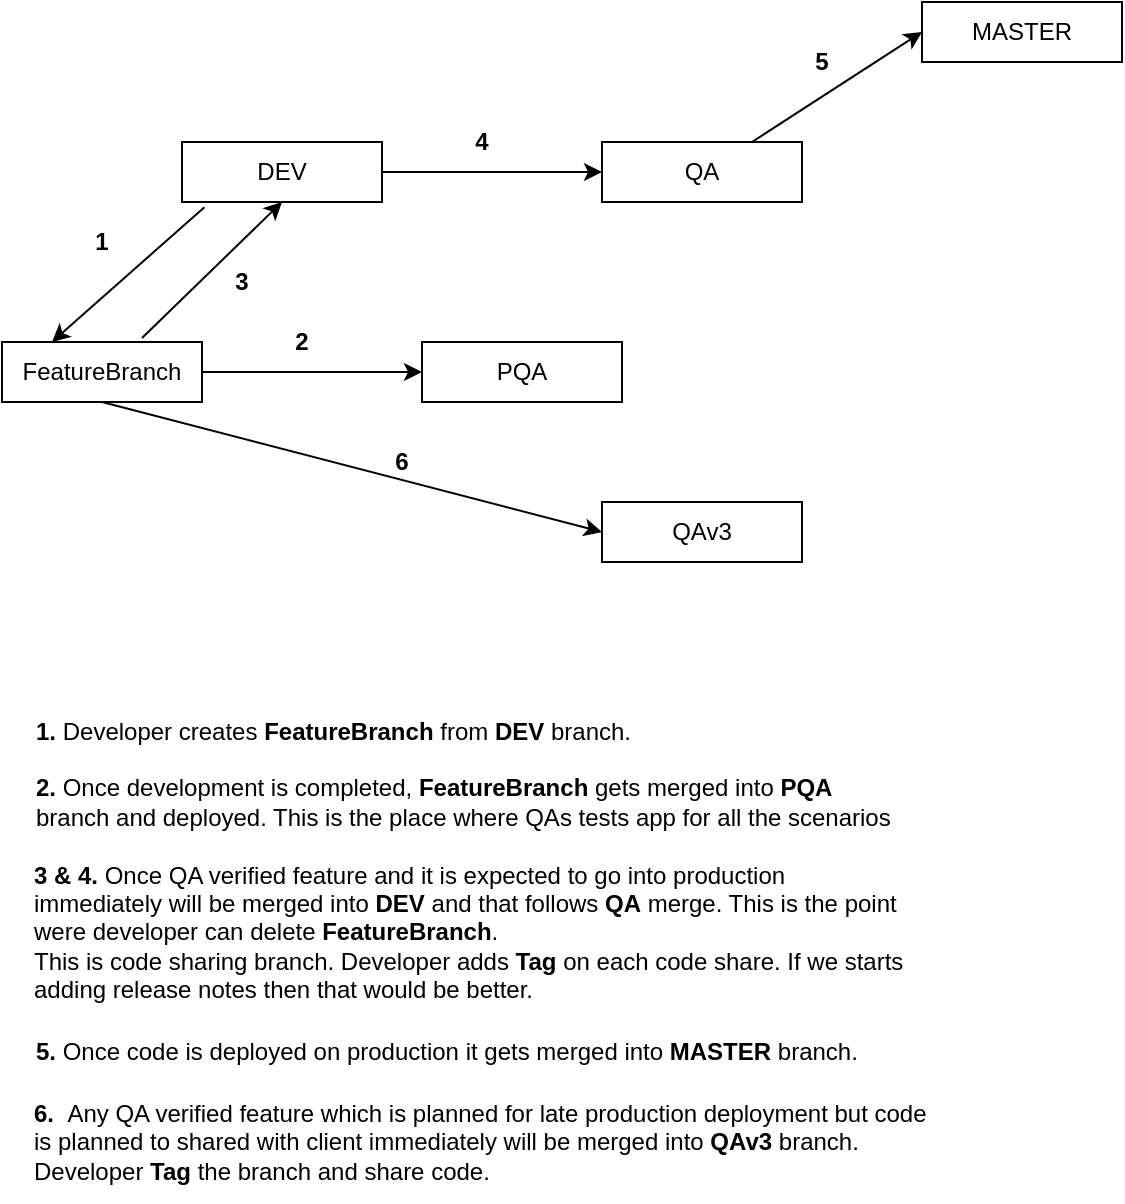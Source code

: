 <mxfile version="13.10.0" type="github">
  <diagram id="kgpKYQtTHZ0yAKxKKP6v" name="Page-1">
    <mxGraphModel dx="1038" dy="548" grid="1" gridSize="10" guides="1" tooltips="1" connect="1" arrows="1" fold="1" page="1" pageScale="1" pageWidth="850" pageHeight="1100" math="0" shadow="0">
      <root>
        <mxCell id="0" />
        <mxCell id="1" parent="0" />
        <mxCell id="SaSodBdJ9S873mT8EDmA-1" value="DEV" style="rounded=0;whiteSpace=wrap;html=1;" vertex="1" parent="1">
          <mxGeometry x="270" y="120" width="100" height="30" as="geometry" />
        </mxCell>
        <mxCell id="SaSodBdJ9S873mT8EDmA-2" value="MASTER" style="rounded=0;whiteSpace=wrap;html=1;" vertex="1" parent="1">
          <mxGeometry x="640" y="50" width="100" height="30" as="geometry" />
        </mxCell>
        <mxCell id="SaSodBdJ9S873mT8EDmA-3" value="QA" style="rounded=0;whiteSpace=wrap;html=1;" vertex="1" parent="1">
          <mxGeometry x="480" y="120" width="100" height="30" as="geometry" />
        </mxCell>
        <mxCell id="SaSodBdJ9S873mT8EDmA-4" value="PQA" style="rounded=0;whiteSpace=wrap;html=1;" vertex="1" parent="1">
          <mxGeometry x="390" y="220" width="100" height="30" as="geometry" />
        </mxCell>
        <mxCell id="SaSodBdJ9S873mT8EDmA-5" value="QAv3" style="rounded=0;whiteSpace=wrap;html=1;" vertex="1" parent="1">
          <mxGeometry x="480" y="300" width="100" height="30" as="geometry" />
        </mxCell>
        <mxCell id="SaSodBdJ9S873mT8EDmA-7" value="FeatureBranch" style="rounded=0;whiteSpace=wrap;html=1;" vertex="1" parent="1">
          <mxGeometry x="180" y="220" width="100" height="30" as="geometry" />
        </mxCell>
        <mxCell id="SaSodBdJ9S873mT8EDmA-8" value="" style="endArrow=classic;html=1;exitX=0.112;exitY=1.087;exitDx=0;exitDy=0;entryX=0.25;entryY=0;entryDx=0;entryDy=0;exitPerimeter=0;" edge="1" parent="1" source="SaSodBdJ9S873mT8EDmA-1" target="SaSodBdJ9S873mT8EDmA-7">
          <mxGeometry width="50" height="50" relative="1" as="geometry">
            <mxPoint x="420" y="310" as="sourcePoint" />
            <mxPoint x="470" y="260" as="targetPoint" />
          </mxGeometry>
        </mxCell>
        <mxCell id="SaSodBdJ9S873mT8EDmA-12" value="&lt;b&gt;1.&lt;/b&gt; Developer creates&amp;nbsp;&lt;b&gt;FeatureBranch &lt;/b&gt;from &lt;b&gt;DEV&lt;/b&gt; branch." style="text;html=1;strokeColor=none;fillColor=none;align=left;verticalAlign=middle;whiteSpace=wrap;rounded=0;" vertex="1" parent="1">
          <mxGeometry x="195" y="390" width="420" height="50" as="geometry" />
        </mxCell>
        <mxCell id="SaSodBdJ9S873mT8EDmA-13" value="" style="endArrow=classic;html=1;exitX=1;exitY=0.5;exitDx=0;exitDy=0;entryX=0;entryY=0.5;entryDx=0;entryDy=0;" edge="1" parent="1" source="SaSodBdJ9S873mT8EDmA-7" target="SaSodBdJ9S873mT8EDmA-4">
          <mxGeometry width="50" height="50" relative="1" as="geometry">
            <mxPoint x="420" y="260" as="sourcePoint" />
            <mxPoint x="470" y="210" as="targetPoint" />
          </mxGeometry>
        </mxCell>
        <mxCell id="SaSodBdJ9S873mT8EDmA-14" value="&lt;b&gt;2.&lt;/b&gt; Once development is completed, &lt;b&gt;FeatureBranch &lt;/b&gt;gets merged into &lt;b&gt;PQA&lt;/b&gt; branch and deployed. This is the place where QAs tests app for all the scenarios" style="text;html=1;strokeColor=none;fillColor=none;align=left;verticalAlign=middle;whiteSpace=wrap;rounded=0;" vertex="1" parent="1">
          <mxGeometry x="195" y="430" width="430" height="40" as="geometry" />
        </mxCell>
        <mxCell id="SaSodBdJ9S873mT8EDmA-18" value="&lt;div style=&quot;text-align: left&quot;&gt;&lt;b&gt;3 &amp;amp; 4.&lt;/b&gt;&amp;nbsp;Once QA verified feature and it is expected to go into production immediately&amp;nbsp;will be merged into &lt;b&gt;DEV&lt;/b&gt; and that follows &lt;b&gt;QA&lt;/b&gt; merge. This is the point were developer can delete &lt;b&gt;FeatureBranch&lt;/b&gt;.&lt;/div&gt;&lt;div style=&quot;text-align: left&quot;&gt;This is code sharing branch. Developer adds &lt;b&gt;Tag&lt;/b&gt; on each code share. If we starts adding release notes then that would be better.&lt;/div&gt;" style="text;html=1;strokeColor=none;fillColor=none;align=center;verticalAlign=middle;whiteSpace=wrap;rounded=0;" vertex="1" parent="1">
          <mxGeometry x="195" y="470" width="440" height="90" as="geometry" />
        </mxCell>
        <mxCell id="SaSodBdJ9S873mT8EDmA-19" value="" style="endArrow=classic;html=1;entryX=0.5;entryY=1;entryDx=0;entryDy=0;" edge="1" parent="1" target="SaSodBdJ9S873mT8EDmA-1">
          <mxGeometry width="50" height="50" relative="1" as="geometry">
            <mxPoint x="250" y="218" as="sourcePoint" />
            <mxPoint x="345" y="150" as="targetPoint" />
          </mxGeometry>
        </mxCell>
        <mxCell id="SaSodBdJ9S873mT8EDmA-25" value="" style="endArrow=classic;html=1;exitX=1;exitY=0.5;exitDx=0;exitDy=0;entryX=0;entryY=0.5;entryDx=0;entryDy=0;" edge="1" parent="1" source="SaSodBdJ9S873mT8EDmA-1" target="SaSodBdJ9S873mT8EDmA-3">
          <mxGeometry width="50" height="50" relative="1" as="geometry">
            <mxPoint x="420" y="230" as="sourcePoint" />
            <mxPoint x="470" y="180" as="targetPoint" />
          </mxGeometry>
        </mxCell>
        <mxCell id="SaSodBdJ9S873mT8EDmA-26" value="" style="endArrow=classic;html=1;entryX=0;entryY=0.5;entryDx=0;entryDy=0;exitX=0.75;exitY=0;exitDx=0;exitDy=0;" edge="1" parent="1" source="SaSodBdJ9S873mT8EDmA-3" target="SaSodBdJ9S873mT8EDmA-2">
          <mxGeometry width="50" height="50" relative="1" as="geometry">
            <mxPoint x="420" y="210" as="sourcePoint" />
            <mxPoint x="470" y="160" as="targetPoint" />
          </mxGeometry>
        </mxCell>
        <mxCell id="SaSodBdJ9S873mT8EDmA-31" value="" style="endArrow=classic;html=1;exitX=0.5;exitY=1;exitDx=0;exitDy=0;entryX=0;entryY=0.5;entryDx=0;entryDy=0;" edge="1" parent="1" source="SaSodBdJ9S873mT8EDmA-7" target="SaSodBdJ9S873mT8EDmA-5">
          <mxGeometry width="50" height="50" relative="1" as="geometry">
            <mxPoint x="420" y="200" as="sourcePoint" />
            <mxPoint x="470" y="150" as="targetPoint" />
          </mxGeometry>
        </mxCell>
        <mxCell id="SaSodBdJ9S873mT8EDmA-32" value="&lt;div style=&quot;text-align: left&quot;&gt;&lt;b&gt;6.&amp;nbsp; &lt;/b&gt;Any QA verified feature which is planned for late production deployment but code is planned to shared with client immediately will be merged into &lt;b&gt;QAv3&lt;/b&gt; branch. Developer &lt;b&gt;Tag&lt;/b&gt;&amp;nbsp;the branch and share code.&lt;/div&gt;" style="text;html=1;strokeColor=none;fillColor=none;align=center;verticalAlign=middle;whiteSpace=wrap;rounded=0;" vertex="1" parent="1">
          <mxGeometry x="195" y="590" width="450" height="60" as="geometry" />
        </mxCell>
        <mxCell id="SaSodBdJ9S873mT8EDmA-33" value="&lt;b&gt;5.&lt;/b&gt;&lt;span&gt;&amp;nbsp;Once code is deployed on production&amp;nbsp;&lt;/span&gt;&lt;span&gt;it gets merged into&amp;nbsp;&lt;/span&gt;&lt;b&gt;MASTER&lt;/b&gt;&lt;span&gt;&amp;nbsp;branch.&lt;/span&gt;" style="text;html=1;strokeColor=none;fillColor=none;align=left;verticalAlign=middle;whiteSpace=wrap;rounded=0;" vertex="1" parent="1">
          <mxGeometry x="195" y="560" width="460" height="30" as="geometry" />
        </mxCell>
        <mxCell id="SaSodBdJ9S873mT8EDmA-35" value="&lt;b&gt;1&lt;/b&gt;" style="text;html=1;strokeColor=none;fillColor=none;align=center;verticalAlign=middle;whiteSpace=wrap;rounded=0;" vertex="1" parent="1">
          <mxGeometry x="210" y="160" width="40" height="20" as="geometry" />
        </mxCell>
        <mxCell id="SaSodBdJ9S873mT8EDmA-36" value="&lt;b&gt;2&lt;/b&gt;" style="text;html=1;strokeColor=none;fillColor=none;align=center;verticalAlign=middle;whiteSpace=wrap;rounded=0;" vertex="1" parent="1">
          <mxGeometry x="310" y="210" width="40" height="20" as="geometry" />
        </mxCell>
        <mxCell id="SaSodBdJ9S873mT8EDmA-37" value="&lt;b&gt;3&lt;/b&gt;" style="text;html=1;strokeColor=none;fillColor=none;align=center;verticalAlign=middle;whiteSpace=wrap;rounded=0;" vertex="1" parent="1">
          <mxGeometry x="280" y="180" width="40" height="20" as="geometry" />
        </mxCell>
        <mxCell id="SaSodBdJ9S873mT8EDmA-38" value="&lt;b&gt;4&lt;/b&gt;" style="text;html=1;strokeColor=none;fillColor=none;align=center;verticalAlign=middle;whiteSpace=wrap;rounded=0;" vertex="1" parent="1">
          <mxGeometry x="400" y="110" width="40" height="20" as="geometry" />
        </mxCell>
        <mxCell id="SaSodBdJ9S873mT8EDmA-39" value="&lt;b&gt;5&lt;/b&gt;" style="text;html=1;strokeColor=none;fillColor=none;align=center;verticalAlign=middle;whiteSpace=wrap;rounded=0;" vertex="1" parent="1">
          <mxGeometry x="570" y="70" width="40" height="20" as="geometry" />
        </mxCell>
        <mxCell id="SaSodBdJ9S873mT8EDmA-40" value="&lt;b&gt;6&lt;/b&gt;" style="text;html=1;strokeColor=none;fillColor=none;align=center;verticalAlign=middle;whiteSpace=wrap;rounded=0;" vertex="1" parent="1">
          <mxGeometry x="360" y="270" width="40" height="20" as="geometry" />
        </mxCell>
      </root>
    </mxGraphModel>
  </diagram>
</mxfile>

